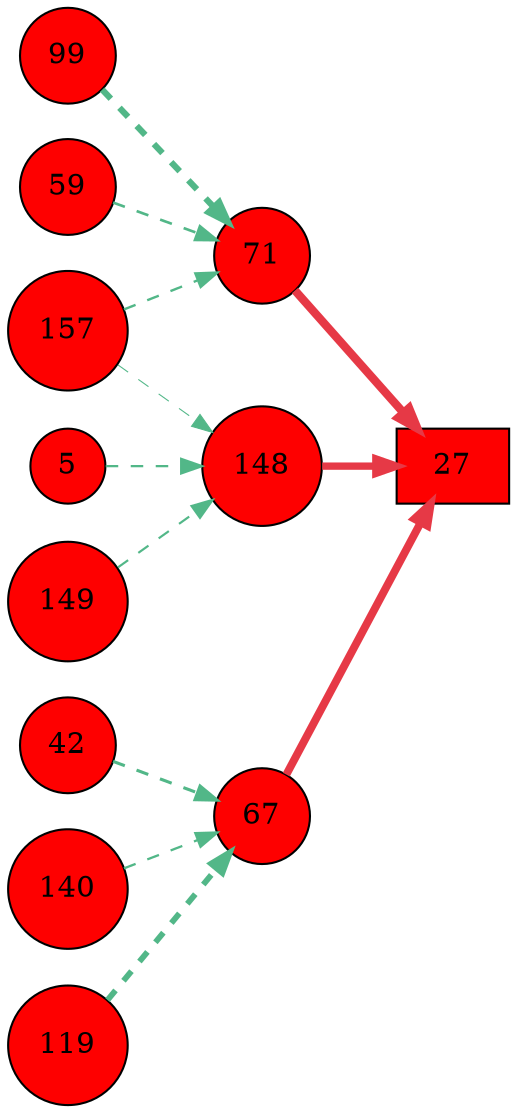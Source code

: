 digraph G{
rankdir=LR;
67 [style=filled, shape=circle, fillcolor="#fe0000", label="67"];
99 [style=filled, shape=circle, fillcolor="#fe0000", label="99"];
5 [style=filled, shape=circle, fillcolor="#fe0000", label="5"];
71 [style=filled, shape=circle, fillcolor="#fe0000", label="71"];
59 [style=filled, shape=circle, fillcolor="#fe0000", label="59"];
42 [style=filled, shape=circle, fillcolor="#fe0000", label="42"];
140 [style=filled, shape=circle, fillcolor="#fe0000", label="140"];
148 [style=filled, shape=circle, fillcolor="#fe0000", label="148"];
149 [style=filled, shape=circle, fillcolor="#fe0000", label="149"];
119 [style=filled, shape=circle, fillcolor="#fe0000", label="119"];
27 [style=filled, shape=box, fillcolor="#fe0000", label="27"];
157 [style=filled, shape=circle, fillcolor="#fe0000", label="157"];
71 -> 27 [color="#e63946",penwidth=4.00];
67 -> 27 [color="#e63946",penwidth=3.81];
148 -> 27 [color="#e63946",penwidth=3.50];
119 -> 67 [color="#52b788",style=dashed,penwidth=2.80];
42 -> 67 [color="#52b788",style=dashed,penwidth=1.49];
140 -> 67 [color="#52b788",style=dashed,penwidth=1.11];
5 -> 148 [color="#52b788",style=dashed,penwidth=1.09];
149 -> 148 [color="#52b788",style=dashed,penwidth=1.04];
157 -> 148 [color="#52b788",style=dashed,penwidth=0.52];
99 -> 71 [color="#52b788",style=dashed,penwidth=3.00];
59 -> 71 [color="#52b788",style=dashed,penwidth=1.28];
157 -> 71 [color="#52b788",style=dashed,penwidth=1.15];
}